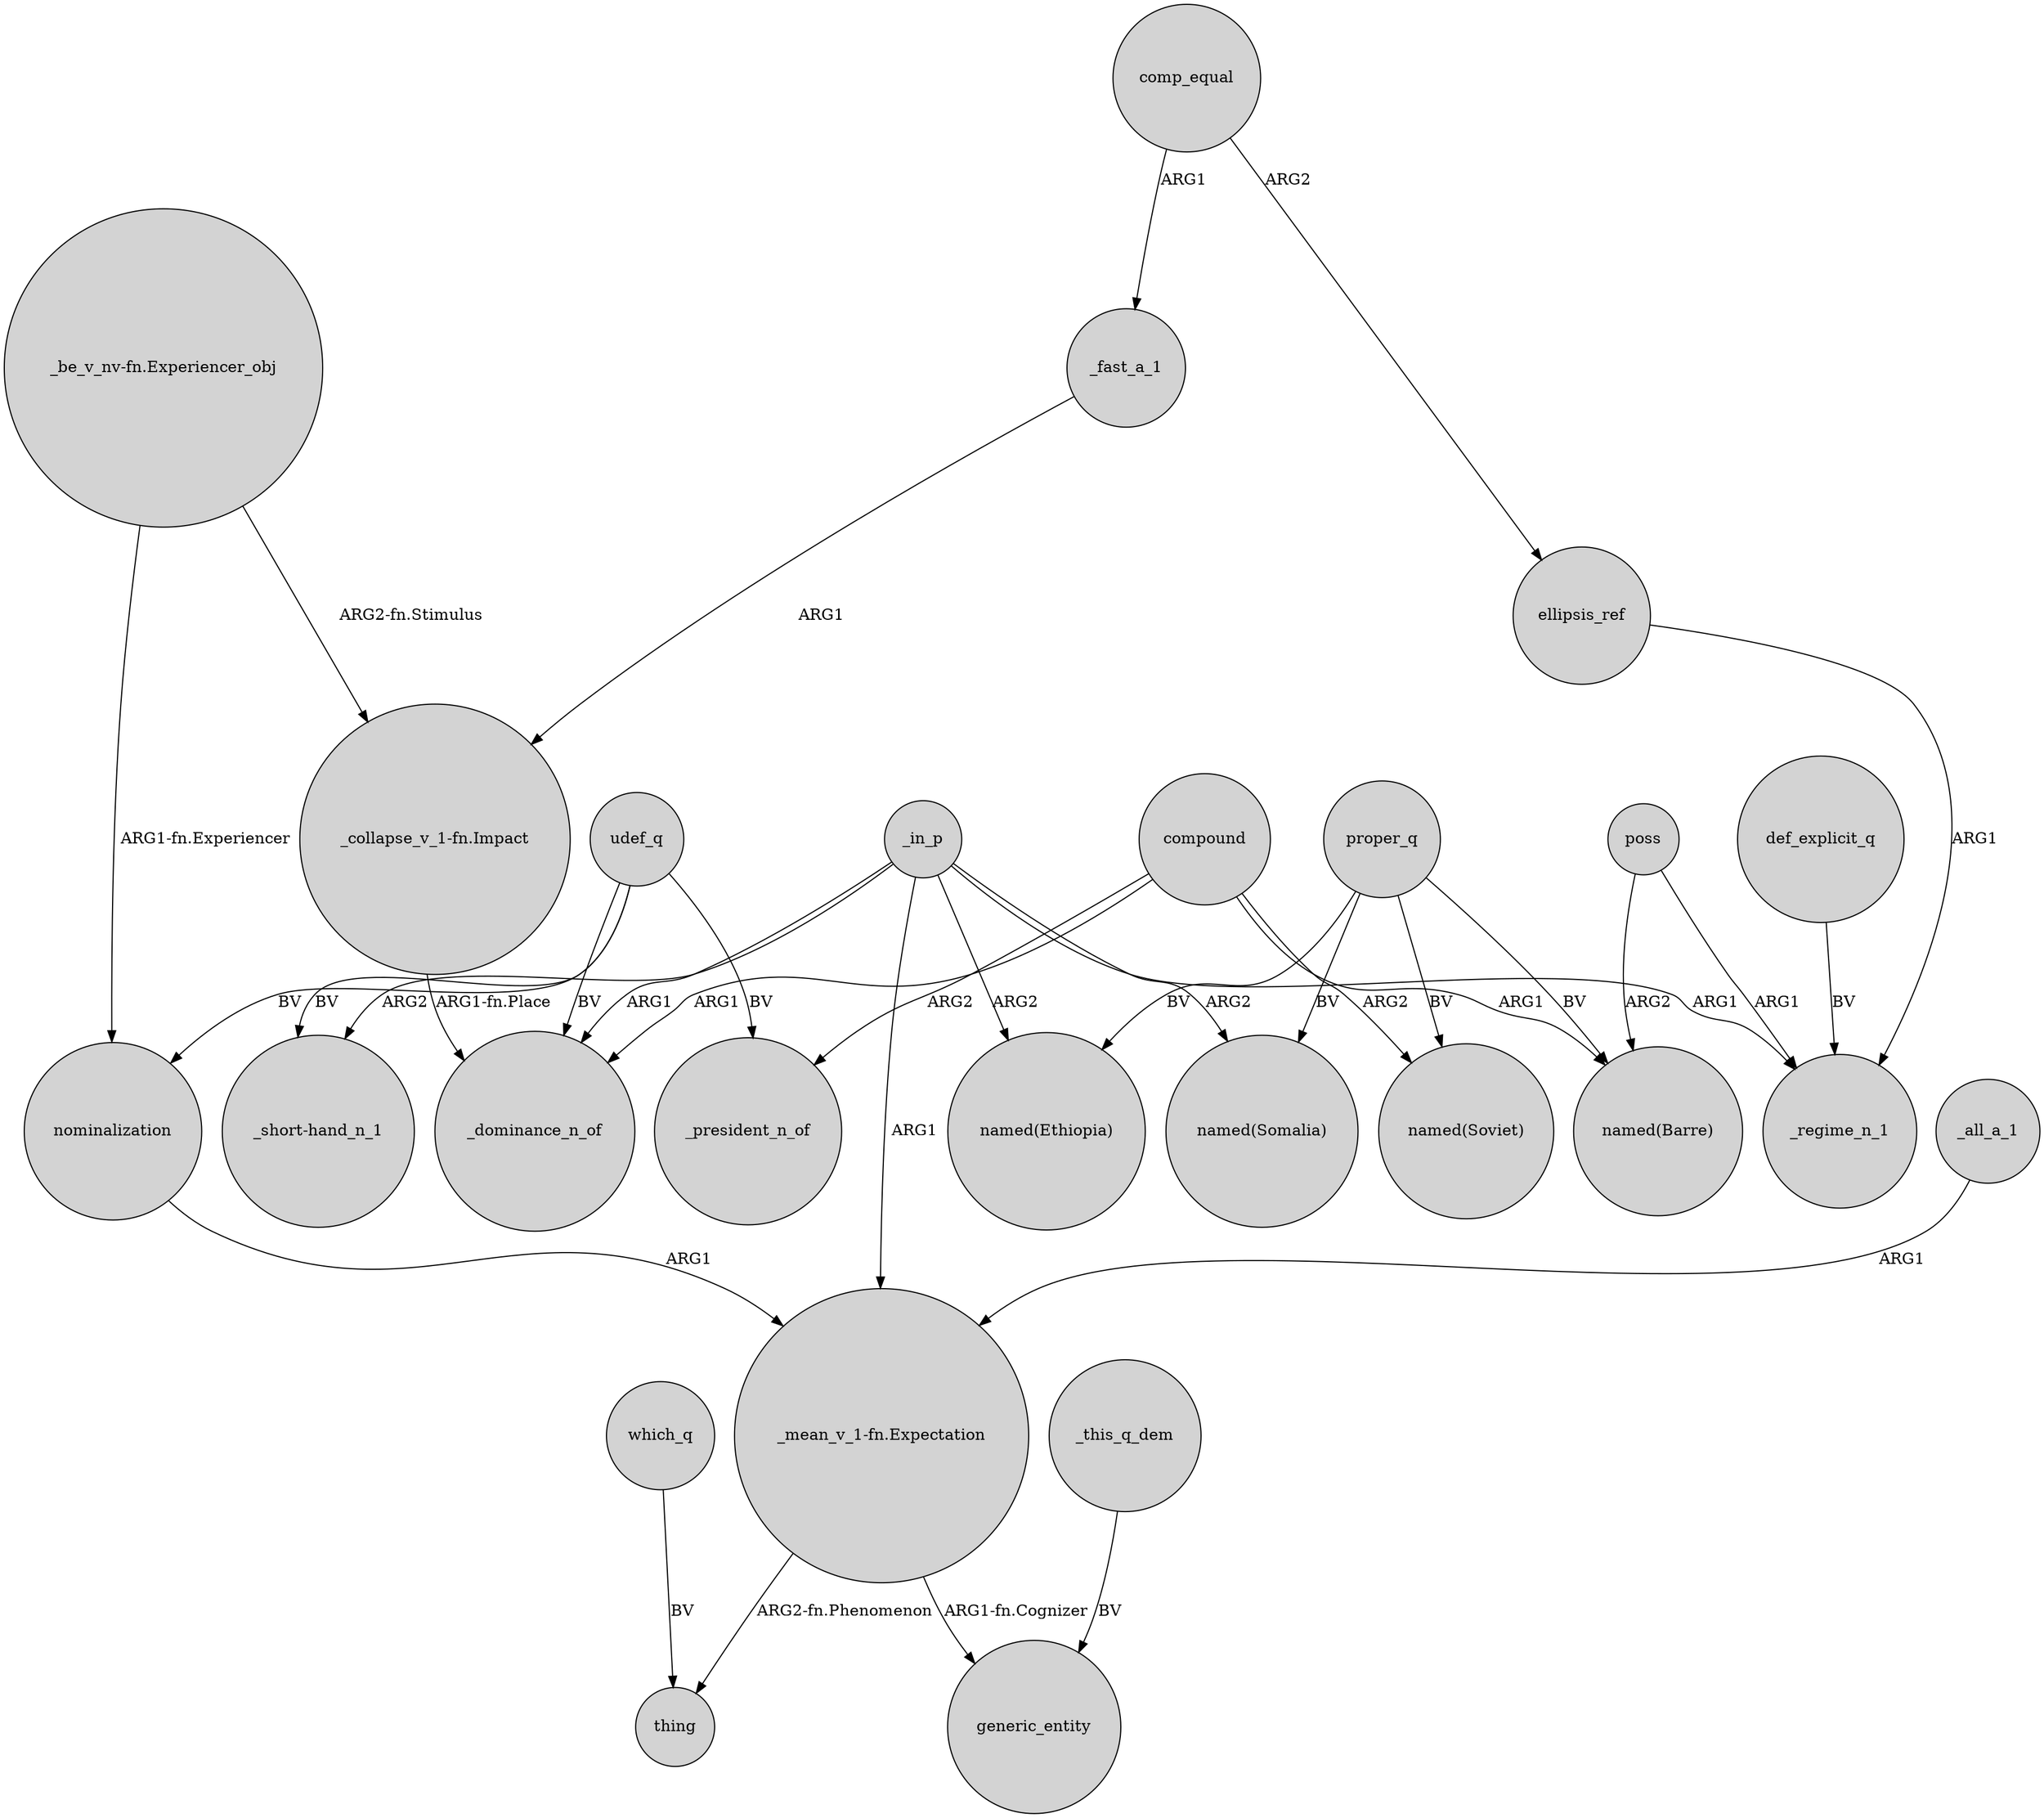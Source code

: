 digraph {
	node [shape=circle style=filled]
	comp_equal -> ellipsis_ref [label=ARG2]
	compound -> _dominance_n_of [label=ARG1]
	compound -> _president_n_of [label=ARG2]
	_in_p -> "_mean_v_1-fn.Expectation" [label=ARG1]
	_in_p -> _regime_n_1 [label=ARG1]
	_in_p -> "_short-hand_n_1" [label=ARG2]
	compound -> "named(Barre)" [label=ARG1]
	_fast_a_1 -> "_collapse_v_1-fn.Impact" [label=ARG1]
	udef_q -> nominalization [label=BV]
	which_q -> thing [label=BV]
	"_be_v_nv-fn.Experiencer_obj" -> "_collapse_v_1-fn.Impact" [label="ARG2-fn.Stimulus"]
	proper_q -> "named(Ethiopia)" [label=BV]
	nominalization -> "_mean_v_1-fn.Expectation" [label=ARG1]
	udef_q -> "_short-hand_n_1" [label=BV]
	"_collapse_v_1-fn.Impact" -> _dominance_n_of [label="ARG1-fn.Place"]
	_in_p -> "named(Ethiopia)" [label=ARG2]
	proper_q -> "named(Somalia)" [label=BV]
	compound -> "named(Soviet)" [label=ARG2]
	_this_q_dem -> generic_entity [label=BV]
	poss -> "named(Barre)" [label=ARG2]
	poss -> _regime_n_1 [label=ARG1]
	ellipsis_ref -> _regime_n_1 [label=ARG1]
	"_mean_v_1-fn.Expectation" -> generic_entity [label="ARG1-fn.Cognizer"]
	_in_p -> _dominance_n_of [label=ARG1]
	_in_p -> "named(Somalia)" [label=ARG2]
	def_explicit_q -> _regime_n_1 [label=BV]
	proper_q -> "named(Barre)" [label=BV]
	"_mean_v_1-fn.Expectation" -> thing [label="ARG2-fn.Phenomenon"]
	"_be_v_nv-fn.Experiencer_obj" -> nominalization [label="ARG1-fn.Experiencer"]
	_all_a_1 -> "_mean_v_1-fn.Expectation" [label=ARG1]
	udef_q -> _dominance_n_of [label=BV]
	udef_q -> _president_n_of [label=BV]
	comp_equal -> _fast_a_1 [label=ARG1]
	proper_q -> "named(Soviet)" [label=BV]
}
